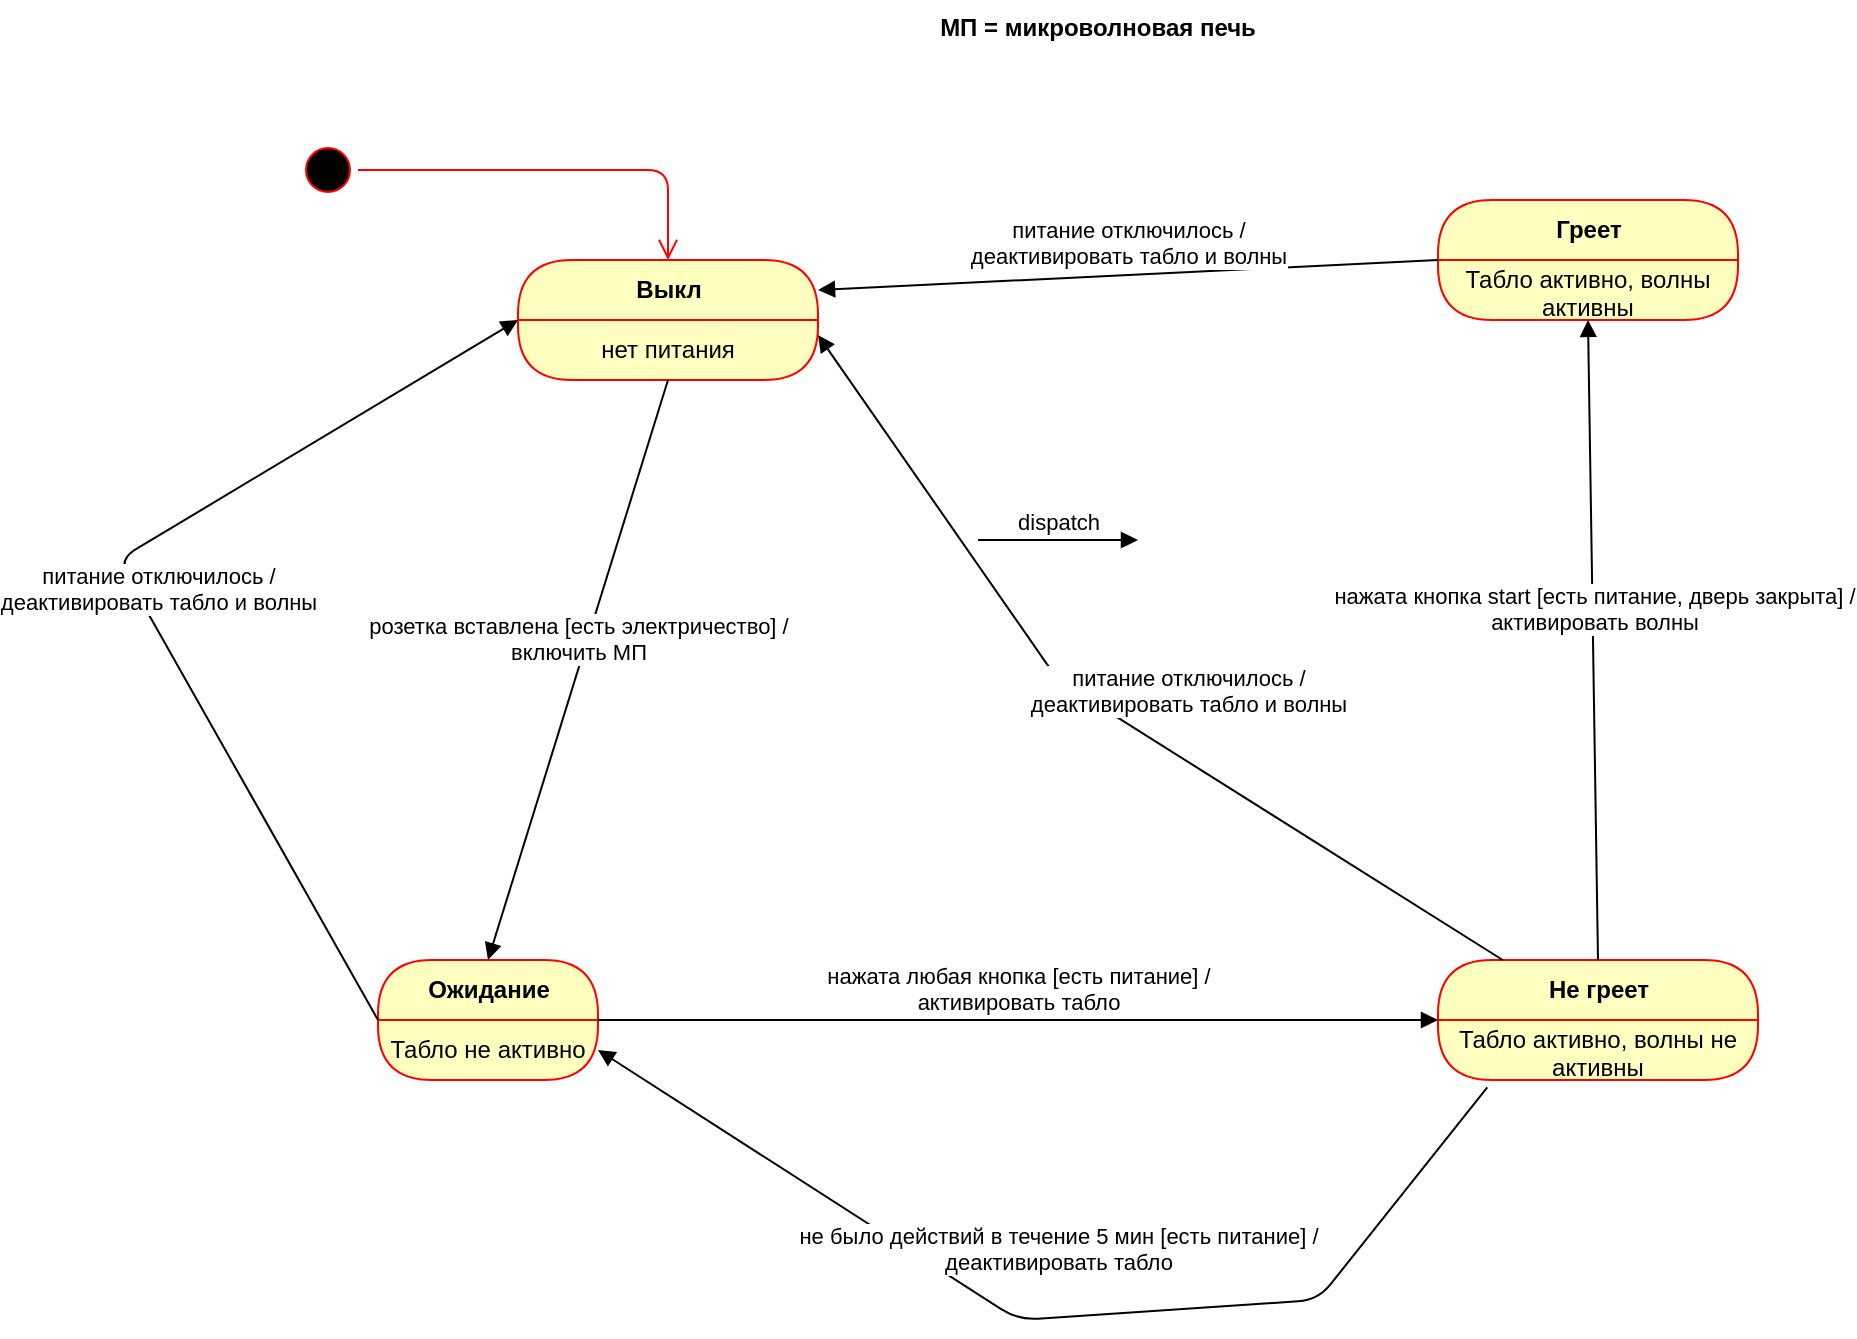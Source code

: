 <mxfile version="12.7.6" type="github"><diagram id="R0sReOzOBbsju_Nd4q1Q" name="Page-1"><mxGraphModel dx="2075" dy="1886" grid="1" gridSize="10" guides="1" tooltips="1" connect="1" arrows="1" fold="1" page="1" pageScale="1" pageWidth="827" pageHeight="1169" math="0" shadow="0"><root><mxCell id="0"/><mxCell id="1" parent="0"/><mxCell id="WqpKDiarmiTXttwCYREY-4" value="Ожидание" style="swimlane;html=1;fontStyle=1;align=center;verticalAlign=middle;childLayout=stackLayout;horizontal=1;startSize=30;horizontalStack=0;resizeParent=0;resizeLast=1;container=0;fontColor=#000000;collapsible=0;rounded=1;arcSize=30;strokeColor=#ff0000;fillColor=#ffffc0;swimlaneFillColor=#ffffc0;dropTarget=0;" parent="1" vertex="1"><mxGeometry x="60" y="460" width="110" height="60" as="geometry"/></mxCell><mxCell id="WqpKDiarmiTXttwCYREY-5" value="Табло не активно" style="text;html=1;strokeColor=none;fillColor=none;align=center;verticalAlign=middle;spacingLeft=4;spacingRight=4;whiteSpace=wrap;overflow=hidden;rotatable=0;fontColor=#000000;" parent="WqpKDiarmiTXttwCYREY-4" vertex="1"><mxGeometry y="30" width="110" height="30" as="geometry"/></mxCell><mxCell id="WqpKDiarmiTXttwCYREY-9" value="Греет" style="swimlane;html=1;fontStyle=1;align=center;verticalAlign=middle;childLayout=stackLayout;horizontal=1;startSize=30;horizontalStack=0;resizeParent=0;resizeLast=1;container=0;fontColor=#000000;collapsible=0;rounded=1;arcSize=30;strokeColor=#ff0000;fillColor=#ffffc0;swimlaneFillColor=#ffffc0;dropTarget=0;" parent="1" vertex="1"><mxGeometry x="590" y="80" width="150" height="60" as="geometry"/></mxCell><mxCell id="WqpKDiarmiTXttwCYREY-10" value="Табло активно, волны активны" style="text;html=1;strokeColor=none;fillColor=none;align=center;verticalAlign=middle;spacingLeft=4;spacingRight=4;whiteSpace=wrap;overflow=hidden;rotatable=0;fontColor=#000000;" parent="WqpKDiarmiTXttwCYREY-9" vertex="1"><mxGeometry y="30" width="150" height="30" as="geometry"/></mxCell><mxCell id="WqpKDiarmiTXttwCYREY-12" value="Не греет" style="swimlane;html=1;fontStyle=1;align=center;verticalAlign=middle;childLayout=stackLayout;horizontal=1;startSize=30;horizontalStack=0;resizeParent=0;resizeLast=1;container=0;fontColor=#000000;collapsible=0;rounded=1;arcSize=30;strokeColor=#ff0000;fillColor=#ffffc0;swimlaneFillColor=#ffffc0;dropTarget=0;" parent="1" vertex="1"><mxGeometry x="590" y="460" width="160" height="60" as="geometry"/></mxCell><mxCell id="WqpKDiarmiTXttwCYREY-13" value="Табло активно, волны не активны" style="text;html=1;strokeColor=none;fillColor=none;align=center;verticalAlign=middle;spacingLeft=4;spacingRight=4;whiteSpace=wrap;overflow=hidden;rotatable=0;fontColor=#000000;" parent="WqpKDiarmiTXttwCYREY-12" vertex="1"><mxGeometry y="30" width="160" height="30" as="geometry"/></mxCell><mxCell id="WqpKDiarmiTXttwCYREY-15" value="" style="ellipse;html=1;shape=startState;fillColor=#000000;strokeColor=#ff0000;" parent="1" vertex="1"><mxGeometry x="20" y="50" width="30" height="30" as="geometry"/></mxCell><mxCell id="WqpKDiarmiTXttwCYREY-16" value="" style="edgeStyle=orthogonalEdgeStyle;html=1;verticalAlign=bottom;endArrow=open;endSize=8;strokeColor=#ff0000;entryX=0.5;entryY=0;entryDx=0;entryDy=0;" parent="1" source="WqpKDiarmiTXttwCYREY-15" target="WqpKDiarmiTXttwCYREY-22" edge="1"><mxGeometry relative="1" as="geometry"><mxPoint x="155" y="90" as="targetPoint"/></mxGeometry></mxCell><mxCell id="WqpKDiarmiTXttwCYREY-22" value="Выкл" style="swimlane;html=1;fontStyle=1;align=center;verticalAlign=middle;childLayout=stackLayout;horizontal=1;startSize=30;horizontalStack=0;resizeParent=0;resizeLast=1;container=0;fontColor=#000000;collapsible=0;rounded=1;arcSize=30;strokeColor=#ff0000;fillColor=#ffffc0;swimlaneFillColor=#ffffc0;dropTarget=0;" parent="1" vertex="1"><mxGeometry x="130" y="110" width="150" height="60" as="geometry"/></mxCell><mxCell id="WqpKDiarmiTXttwCYREY-23" value="нет питания" style="text;html=1;strokeColor=none;fillColor=none;align=center;verticalAlign=middle;spacingLeft=4;spacingRight=4;whiteSpace=wrap;overflow=hidden;rotatable=0;fontColor=#000000;" parent="WqpKDiarmiTXttwCYREY-22" vertex="1"><mxGeometry y="30" width="150" height="30" as="geometry"/></mxCell><mxCell id="WqpKDiarmiTXttwCYREY-25" value="розетка вставлена [есть электричество] /&lt;br&gt;включить МП" style="html=1;verticalAlign=bottom;endArrow=block;exitX=0.5;exitY=1;exitDx=0;exitDy=0;entryX=0.5;entryY=0;entryDx=0;entryDy=0;" parent="1" source="WqpKDiarmiTXttwCYREY-23" target="WqpKDiarmiTXttwCYREY-4" edge="1"><mxGeometry width="80" relative="1" as="geometry"><mxPoint x="250" y="230" as="sourcePoint"/><mxPoint x="330" y="230" as="targetPoint"/></mxGeometry></mxCell><mxCell id="WqpKDiarmiTXttwCYREY-26" value="МП = микроволновая печь" style="text;align=center;fontStyle=1;verticalAlign=middle;spacingLeft=3;spacingRight=3;strokeColor=none;rotatable=0;points=[[0,0.5],[1,0.5]];portConstraint=eastwest;" parent="1" vertex="1"><mxGeometry x="320" y="-20" width="200" height="26" as="geometry"/></mxCell><mxCell id="WqpKDiarmiTXttwCYREY-27" value="нажата любая кнопка [есть питание] /&lt;br&gt;активировать табло" style="html=1;verticalAlign=bottom;endArrow=block;exitX=1;exitY=0;exitDx=0;exitDy=0;entryX=0;entryY=0;entryDx=0;entryDy=0;" parent="1" source="WqpKDiarmiTXttwCYREY-5" target="WqpKDiarmiTXttwCYREY-13" edge="1"><mxGeometry width="80" relative="1" as="geometry"><mxPoint x="310" y="440" as="sourcePoint"/><mxPoint x="390" y="440" as="targetPoint"/></mxGeometry></mxCell><mxCell id="WqpKDiarmiTXttwCYREY-31" value="нажата кнопка start [есть питание, дверь закрыта] /&lt;br&gt;активировать волны" style="html=1;verticalAlign=bottom;endArrow=block;exitX=0.5;exitY=0;exitDx=0;exitDy=0;entryX=0.5;entryY=1;entryDx=0;entryDy=0;" parent="1" source="WqpKDiarmiTXttwCYREY-12" target="WqpKDiarmiTXttwCYREY-10" edge="1"><mxGeometry width="80" relative="1" as="geometry"><mxPoint x="380" y="260" as="sourcePoint"/><mxPoint x="460" y="260" as="targetPoint"/></mxGeometry></mxCell><mxCell id="WqpKDiarmiTXttwCYREY-32" value="питание отключилось /&lt;br&gt;деактивировать табло и волны" style="html=1;verticalAlign=bottom;endArrow=block;entryX=1;entryY=0.25;entryDx=0;entryDy=0;" parent="1" source="WqpKDiarmiTXttwCYREY-12" target="WqpKDiarmiTXttwCYREY-23" edge="1"><mxGeometry x="-0.167" y="-17" width="80" relative="1" as="geometry"><mxPoint x="350" y="280" as="sourcePoint"/><mxPoint x="430" y="280" as="targetPoint"/><Array as="points"><mxPoint x="400" y="320"/></Array><mxPoint as="offset"/></mxGeometry></mxCell><mxCell id="WqpKDiarmiTXttwCYREY-34" value="питание отключилось /&lt;br&gt;деактивировать табло и волны" style="html=1;verticalAlign=bottom;endArrow=block;exitX=0;exitY=0;exitDx=0;exitDy=0;entryX=1;entryY=0.25;entryDx=0;entryDy=0;" parent="1" source="WqpKDiarmiTXttwCYREY-10" target="WqpKDiarmiTXttwCYREY-22" edge="1"><mxGeometry width="80" relative="1" as="geometry"><mxPoint x="430" y="70" as="sourcePoint"/><mxPoint x="510" y="70" as="targetPoint"/></mxGeometry></mxCell><mxCell id="WqpKDiarmiTXttwCYREY-35" value="dispatch" style="html=1;verticalAlign=bottom;endArrow=block;" parent="1" edge="1"><mxGeometry width="80" relative="1" as="geometry"><mxPoint x="360" y="250" as="sourcePoint"/><mxPoint x="440" y="250" as="targetPoint"/></mxGeometry></mxCell><mxCell id="WqpKDiarmiTXttwCYREY-36" value="питание отключилось /&lt;br&gt;деактивировать табло и волны" style="html=1;verticalAlign=bottom;endArrow=block;exitX=0;exitY=0.5;exitDx=0;exitDy=0;entryX=0;entryY=0;entryDx=0;entryDy=0;" parent="1" source="WqpKDiarmiTXttwCYREY-4" target="WqpKDiarmiTXttwCYREY-23" edge="1"><mxGeometry x="-0.082" y="-3" width="80" relative="1" as="geometry"><mxPoint x="220" y="390" as="sourcePoint"/><mxPoint x="300" y="390" as="targetPoint"/><Array as="points"><mxPoint x="-70" y="260"/></Array><mxPoint as="offset"/></mxGeometry></mxCell><mxCell id="WqpKDiarmiTXttwCYREY-37" value="не было действий в течение 5 мин [есть питание] /&lt;br&gt;деактивировать табло" style="html=1;verticalAlign=bottom;endArrow=block;exitX=0.154;exitY=1.124;exitDx=0;exitDy=0;exitPerimeter=0;entryX=1;entryY=0.5;entryDx=0;entryDy=0;" parent="1" source="WqpKDiarmiTXttwCYREY-13" target="WqpKDiarmiTXttwCYREY-5" edge="1"><mxGeometry x="-0.011" y="-19" width="80" relative="1" as="geometry"><mxPoint x="460" y="660" as="sourcePoint"/><mxPoint x="540" y="660" as="targetPoint"/><Array as="points"><mxPoint x="530" y="630"/><mxPoint x="380" y="640"/></Array><mxPoint as="offset"/></mxGeometry></mxCell></root></mxGraphModel></diagram></mxfile>